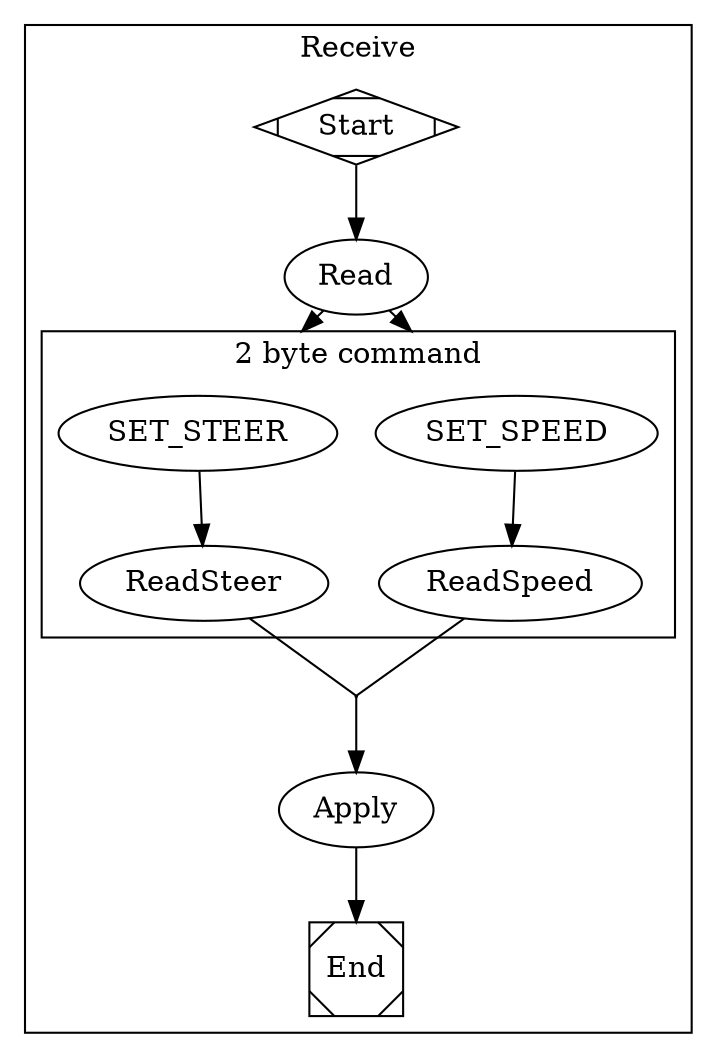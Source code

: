 digraph uicom {
  compound=true;
  subgraph cluster0 {
    label="Receive";
    
    subgraph cluster3 {
      label="2 byte command";
      SET_SPEED -> ReadSpeed;
      SET_STEER -> ReadSteer;
    }
    
    Start -> Read; 
    Read -> {SET_SPEED, SET_STEER} [lhead=cluster3];
   
    ec [shape=point,width=0.01,height=0.01];
    ec -> Apply;
    
    {ReadSpeed, ReadSteer} -> ec [dir=none];
    Apply -> End;
    
    Start [shape=Mdiamond];
    End [shape=Msquare];
  }
}
